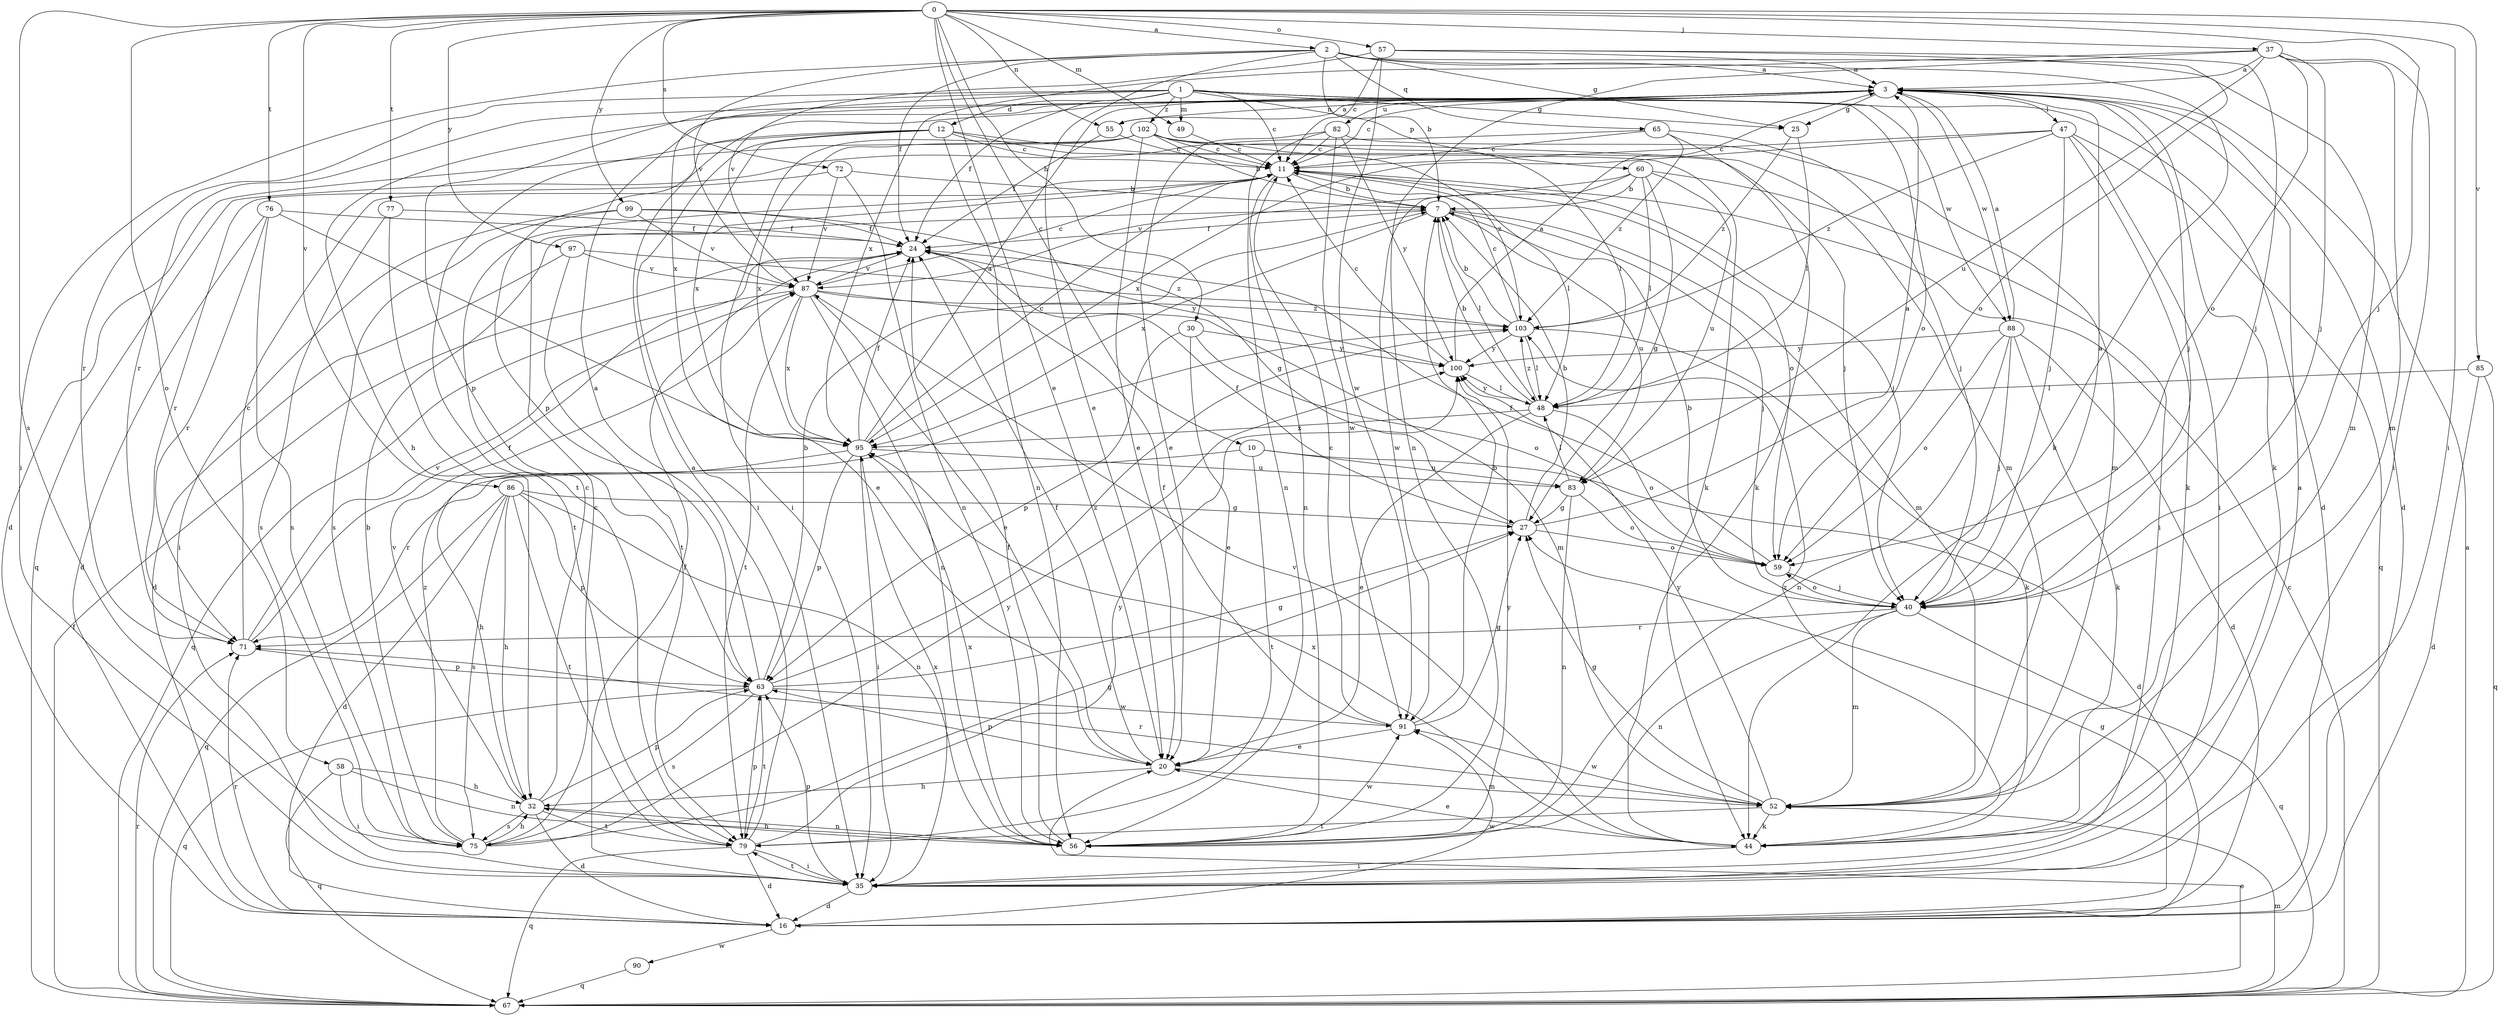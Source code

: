 strict digraph  {
0;
1;
2;
3;
7;
10;
11;
12;
16;
20;
24;
25;
27;
30;
32;
35;
37;
40;
44;
47;
48;
49;
52;
55;
56;
57;
58;
59;
60;
63;
65;
67;
71;
72;
75;
76;
77;
79;
82;
83;
85;
86;
87;
88;
90;
91;
95;
97;
99;
100;
102;
103;
0 -> 2  [label=a];
0 -> 10  [label=c];
0 -> 20  [label=e];
0 -> 30  [label=h];
0 -> 35  [label=i];
0 -> 37  [label=j];
0 -> 40  [label=j];
0 -> 49  [label=m];
0 -> 55  [label=n];
0 -> 57  [label=o];
0 -> 58  [label=o];
0 -> 72  [label=s];
0 -> 75  [label=s];
0 -> 76  [label=t];
0 -> 77  [label=t];
0 -> 85  [label=v];
0 -> 86  [label=v];
0 -> 97  [label=y];
0 -> 99  [label=y];
1 -> 11  [label=c];
1 -> 12  [label=d];
1 -> 16  [label=d];
1 -> 24  [label=f];
1 -> 25  [label=g];
1 -> 49  [label=m];
1 -> 59  [label=o];
1 -> 60  [label=p];
1 -> 63  [label=p];
1 -> 71  [label=r];
1 -> 88  [label=w];
1 -> 95  [label=x];
1 -> 102  [label=z];
2 -> 3  [label=a];
2 -> 7  [label=b];
2 -> 20  [label=e];
2 -> 24  [label=f];
2 -> 25  [label=g];
2 -> 35  [label=i];
2 -> 44  [label=k];
2 -> 52  [label=m];
2 -> 65  [label=q];
2 -> 87  [label=v];
3 -> 11  [label=c];
3 -> 16  [label=d];
3 -> 25  [label=g];
3 -> 32  [label=h];
3 -> 40  [label=j];
3 -> 44  [label=k];
3 -> 47  [label=l];
3 -> 55  [label=n];
3 -> 71  [label=r];
3 -> 82  [label=u];
3 -> 88  [label=w];
7 -> 24  [label=f];
7 -> 40  [label=j];
7 -> 48  [label=l];
7 -> 52  [label=m];
7 -> 83  [label=u];
7 -> 95  [label=x];
10 -> 16  [label=d];
10 -> 71  [label=r];
10 -> 79  [label=t];
10 -> 83  [label=u];
11 -> 7  [label=b];
11 -> 40  [label=j];
11 -> 48  [label=l];
11 -> 56  [label=n];
11 -> 59  [label=o];
12 -> 11  [label=c];
12 -> 35  [label=i];
12 -> 40  [label=j];
12 -> 44  [label=k];
12 -> 56  [label=n];
12 -> 63  [label=p];
12 -> 79  [label=t];
12 -> 95  [label=x];
16 -> 27  [label=g];
16 -> 71  [label=r];
16 -> 90  [label=w];
16 -> 91  [label=w];
20 -> 24  [label=f];
20 -> 32  [label=h];
20 -> 52  [label=m];
20 -> 63  [label=p];
24 -> 87  [label=v];
24 -> 100  [label=y];
25 -> 48  [label=l];
25 -> 103  [label=z];
27 -> 3  [label=a];
27 -> 7  [label=b];
27 -> 24  [label=f];
27 -> 59  [label=o];
30 -> 20  [label=e];
30 -> 59  [label=o];
30 -> 63  [label=p];
30 -> 100  [label=y];
32 -> 11  [label=c];
32 -> 16  [label=d];
32 -> 56  [label=n];
32 -> 63  [label=p];
32 -> 75  [label=s];
32 -> 79  [label=t];
32 -> 87  [label=v];
35 -> 3  [label=a];
35 -> 16  [label=d];
35 -> 24  [label=f];
35 -> 63  [label=p];
35 -> 79  [label=t];
35 -> 95  [label=x];
37 -> 3  [label=a];
37 -> 35  [label=i];
37 -> 40  [label=j];
37 -> 52  [label=m];
37 -> 56  [label=n];
37 -> 59  [label=o];
37 -> 83  [label=u];
37 -> 95  [label=x];
40 -> 3  [label=a];
40 -> 7  [label=b];
40 -> 52  [label=m];
40 -> 56  [label=n];
40 -> 59  [label=o];
40 -> 67  [label=q];
40 -> 71  [label=r];
44 -> 20  [label=e];
44 -> 35  [label=i];
44 -> 87  [label=v];
44 -> 95  [label=x];
44 -> 103  [label=z];
47 -> 11  [label=c];
47 -> 35  [label=i];
47 -> 40  [label=j];
47 -> 44  [label=k];
47 -> 67  [label=q];
47 -> 95  [label=x];
47 -> 103  [label=z];
48 -> 7  [label=b];
48 -> 20  [label=e];
48 -> 59  [label=o];
48 -> 95  [label=x];
48 -> 100  [label=y];
48 -> 103  [label=z];
49 -> 11  [label=c];
52 -> 27  [label=g];
52 -> 44  [label=k];
52 -> 71  [label=r];
52 -> 79  [label=t];
52 -> 91  [label=w];
52 -> 100  [label=y];
55 -> 3  [label=a];
55 -> 11  [label=c];
55 -> 24  [label=f];
56 -> 24  [label=f];
56 -> 32  [label=h];
56 -> 91  [label=w];
56 -> 95  [label=x];
56 -> 100  [label=y];
57 -> 3  [label=a];
57 -> 11  [label=c];
57 -> 40  [label=j];
57 -> 59  [label=o];
57 -> 87  [label=v];
57 -> 91  [label=w];
58 -> 32  [label=h];
58 -> 35  [label=i];
58 -> 56  [label=n];
58 -> 67  [label=q];
59 -> 24  [label=f];
59 -> 40  [label=j];
60 -> 7  [label=b];
60 -> 27  [label=g];
60 -> 35  [label=i];
60 -> 48  [label=l];
60 -> 83  [label=u];
60 -> 87  [label=v];
60 -> 91  [label=w];
63 -> 3  [label=a];
63 -> 7  [label=b];
63 -> 27  [label=g];
63 -> 67  [label=q];
63 -> 75  [label=s];
63 -> 79  [label=t];
63 -> 91  [label=w];
63 -> 103  [label=z];
65 -> 11  [label=c];
65 -> 40  [label=j];
65 -> 44  [label=k];
65 -> 67  [label=q];
65 -> 103  [label=z];
67 -> 3  [label=a];
67 -> 11  [label=c];
67 -> 20  [label=e];
67 -> 24  [label=f];
67 -> 52  [label=m];
67 -> 71  [label=r];
71 -> 11  [label=c];
71 -> 24  [label=f];
71 -> 63  [label=p];
71 -> 87  [label=v];
72 -> 7  [label=b];
72 -> 56  [label=n];
72 -> 71  [label=r];
72 -> 87  [label=v];
75 -> 7  [label=b];
75 -> 11  [label=c];
75 -> 27  [label=g];
75 -> 32  [label=h];
75 -> 100  [label=y];
75 -> 103  [label=z];
76 -> 16  [label=d];
76 -> 20  [label=e];
76 -> 24  [label=f];
76 -> 71  [label=r];
76 -> 75  [label=s];
77 -> 24  [label=f];
77 -> 75  [label=s];
77 -> 79  [label=t];
79 -> 3  [label=a];
79 -> 16  [label=d];
79 -> 35  [label=i];
79 -> 63  [label=p];
79 -> 67  [label=q];
79 -> 100  [label=y];
82 -> 11  [label=c];
82 -> 20  [label=e];
82 -> 52  [label=m];
82 -> 56  [label=n];
82 -> 91  [label=w];
82 -> 100  [label=y];
83 -> 27  [label=g];
83 -> 48  [label=l];
83 -> 56  [label=n];
83 -> 59  [label=o];
85 -> 16  [label=d];
85 -> 48  [label=l];
85 -> 67  [label=q];
86 -> 16  [label=d];
86 -> 27  [label=g];
86 -> 32  [label=h];
86 -> 56  [label=n];
86 -> 63  [label=p];
86 -> 67  [label=q];
86 -> 75  [label=s];
86 -> 79  [label=t];
87 -> 11  [label=c];
87 -> 20  [label=e];
87 -> 52  [label=m];
87 -> 56  [label=n];
87 -> 67  [label=q];
87 -> 79  [label=t];
87 -> 95  [label=x];
87 -> 103  [label=z];
88 -> 3  [label=a];
88 -> 16  [label=d];
88 -> 40  [label=j];
88 -> 44  [label=k];
88 -> 56  [label=n];
88 -> 59  [label=o];
88 -> 100  [label=y];
90 -> 67  [label=q];
91 -> 7  [label=b];
91 -> 11  [label=c];
91 -> 20  [label=e];
91 -> 24  [label=f];
91 -> 27  [label=g];
95 -> 3  [label=a];
95 -> 11  [label=c];
95 -> 24  [label=f];
95 -> 32  [label=h];
95 -> 35  [label=i];
95 -> 63  [label=p];
95 -> 83  [label=u];
97 -> 16  [label=d];
97 -> 79  [label=t];
97 -> 87  [label=v];
97 -> 103  [label=z];
99 -> 24  [label=f];
99 -> 27  [label=g];
99 -> 35  [label=i];
99 -> 75  [label=s];
99 -> 87  [label=v];
100 -> 3  [label=a];
100 -> 11  [label=c];
100 -> 48  [label=l];
102 -> 7  [label=b];
102 -> 11  [label=c];
102 -> 16  [label=d];
102 -> 20  [label=e];
102 -> 35  [label=i];
102 -> 48  [label=l];
102 -> 52  [label=m];
102 -> 95  [label=x];
102 -> 103  [label=z];
103 -> 7  [label=b];
103 -> 11  [label=c];
103 -> 44  [label=k];
103 -> 48  [label=l];
103 -> 100  [label=y];
}
